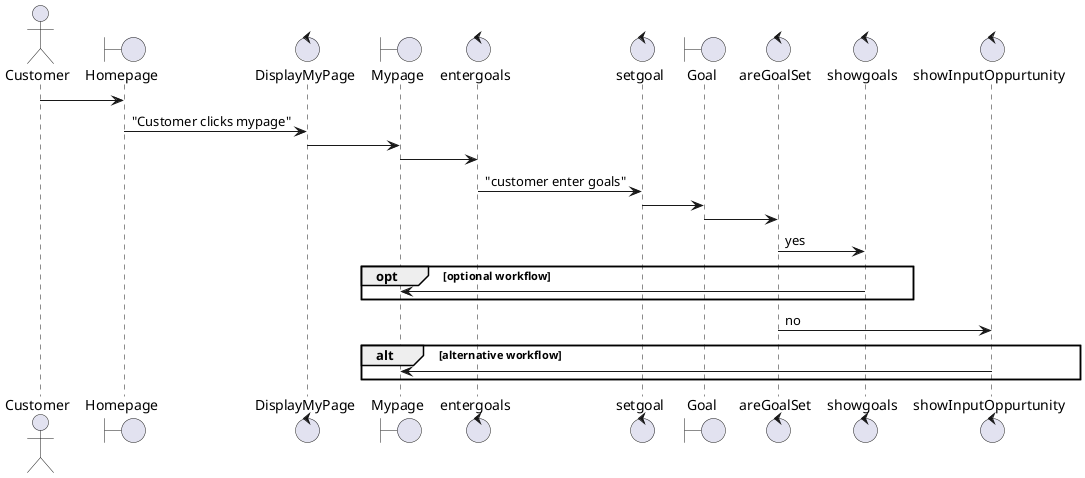 @startuml

actor       Customer       as customer
boundary    Homepage    as homepage
control     DisplayMyPage     as displaymypage
boundary    Mypage    as mypage
control     entergoals   as entergoals
control     setgoal  as setgoal
boundary      Goal      as goal
control     areGoalSet as areGoalSet
control showgoals as showgoals
control showInputOppurtunity as showInputOppurtunity


customer -> homepage:
homepage -> displaymypage : "Customer clicks mypage"
displaymypage -> mypage :
mypage -> entergoals :
entergoals -> setgoal : "customer enter goals"
setgoal -> goal :
goal -> areGoalSet :
areGoalSet -> showgoals : yes
OPT optional workflow
showgoals -> mypage :
end
areGoalSet -> showInputOppurtunity : no
ALT  alternative workflow
showInputOppurtunity -> mypage :
end



@enduml